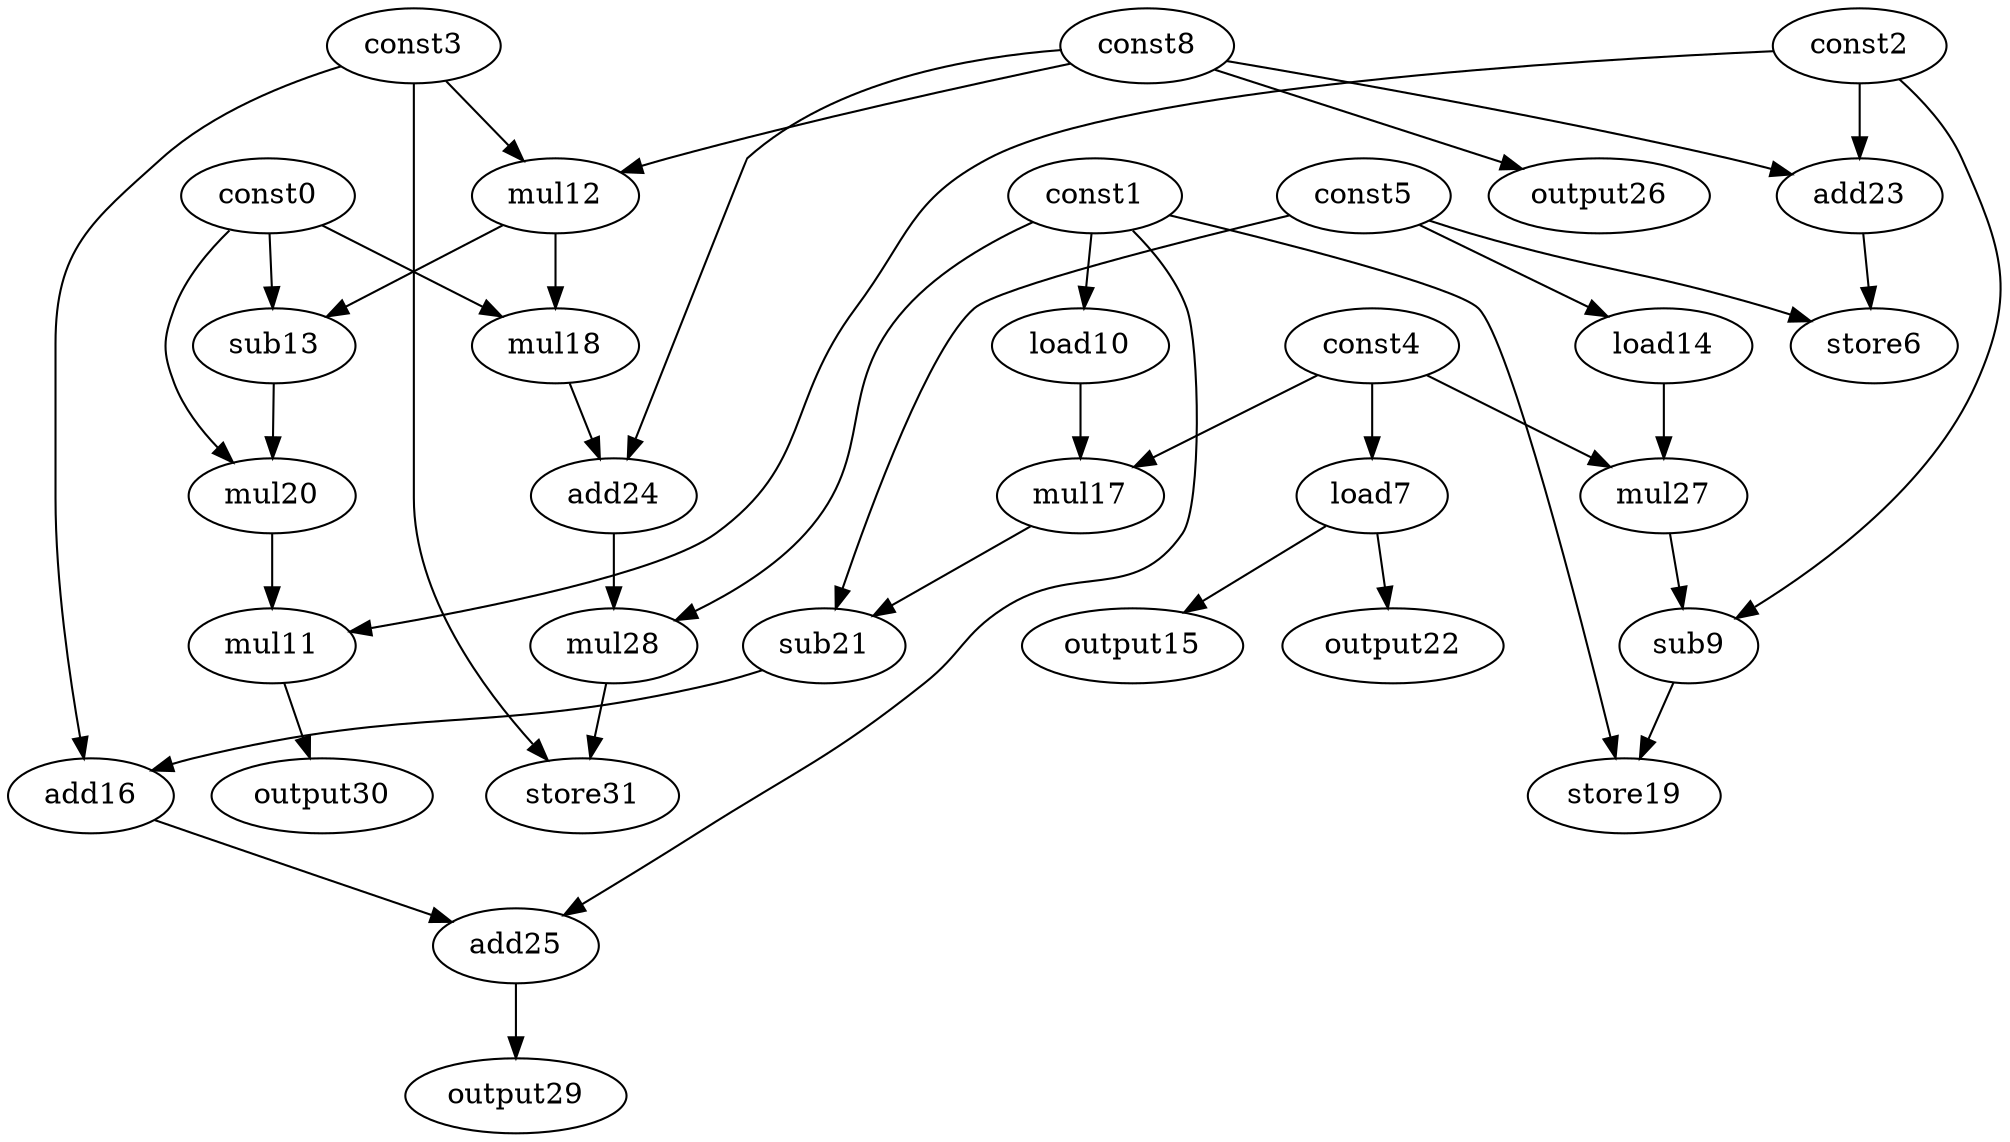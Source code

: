 digraph G { 
const0[opcode=const]; 
const1[opcode=const]; 
const2[opcode=const]; 
const3[opcode=const]; 
const4[opcode=const]; 
const5[opcode=const]; 
store6[opcode=store]; 
load7[opcode=load]; 
const8[opcode=const]; 
sub9[opcode=sub]; 
load10[opcode=load]; 
mul11[opcode=mul]; 
mul12[opcode=mul]; 
sub13[opcode=sub]; 
load14[opcode=load]; 
output15[opcode=output]; 
add16[opcode=add]; 
mul17[opcode=mul]; 
mul18[opcode=mul]; 
store19[opcode=store]; 
mul20[opcode=mul]; 
sub21[opcode=sub]; 
output22[opcode=output]; 
add23[opcode=add]; 
add24[opcode=add]; 
add25[opcode=add]; 
output26[opcode=output]; 
mul27[opcode=mul]; 
mul28[opcode=mul]; 
output29[opcode=output]; 
output30[opcode=output]; 
store31[opcode=store]; 
const4->load7[operand=0];
const1->load10[operand=0];
const8->mul12[operand=0];
const3->mul12[operand=1];
const5->load14[operand=0];
const8->add23[operand=0];
const2->add23[operand=1];
const8->output26[operand=0];
const5->store6[operand=0];
add23->store6[operand=1];
const0->sub13[operand=0];
mul12->sub13[operand=1];
load7->output15[operand=0];
load10->mul17[operand=0];
const4->mul17[operand=1];
const0->mul18[operand=0];
mul12->mul18[operand=1];
load7->output22[operand=0];
const4->mul27[operand=0];
load14->mul27[operand=1];
const2->sub9[operand=0];
mul27->sub9[operand=1];
const0->mul20[operand=0];
sub13->mul20[operand=1];
mul17->sub21[operand=0];
const5->sub21[operand=1];
const8->add24[operand=0];
mul18->add24[operand=1];
const2->mul11[operand=0];
mul20->mul11[operand=1];
const3->add16[operand=0];
sub21->add16[operand=1];
const1->store19[operand=0];
sub9->store19[operand=1];
add24->mul28[operand=0];
const1->mul28[operand=1];
add16->add25[operand=0];
const1->add25[operand=1];
mul11->output30[operand=0];
const3->store31[operand=0];
mul28->store31[operand=1];
add25->output29[operand=0];
}
